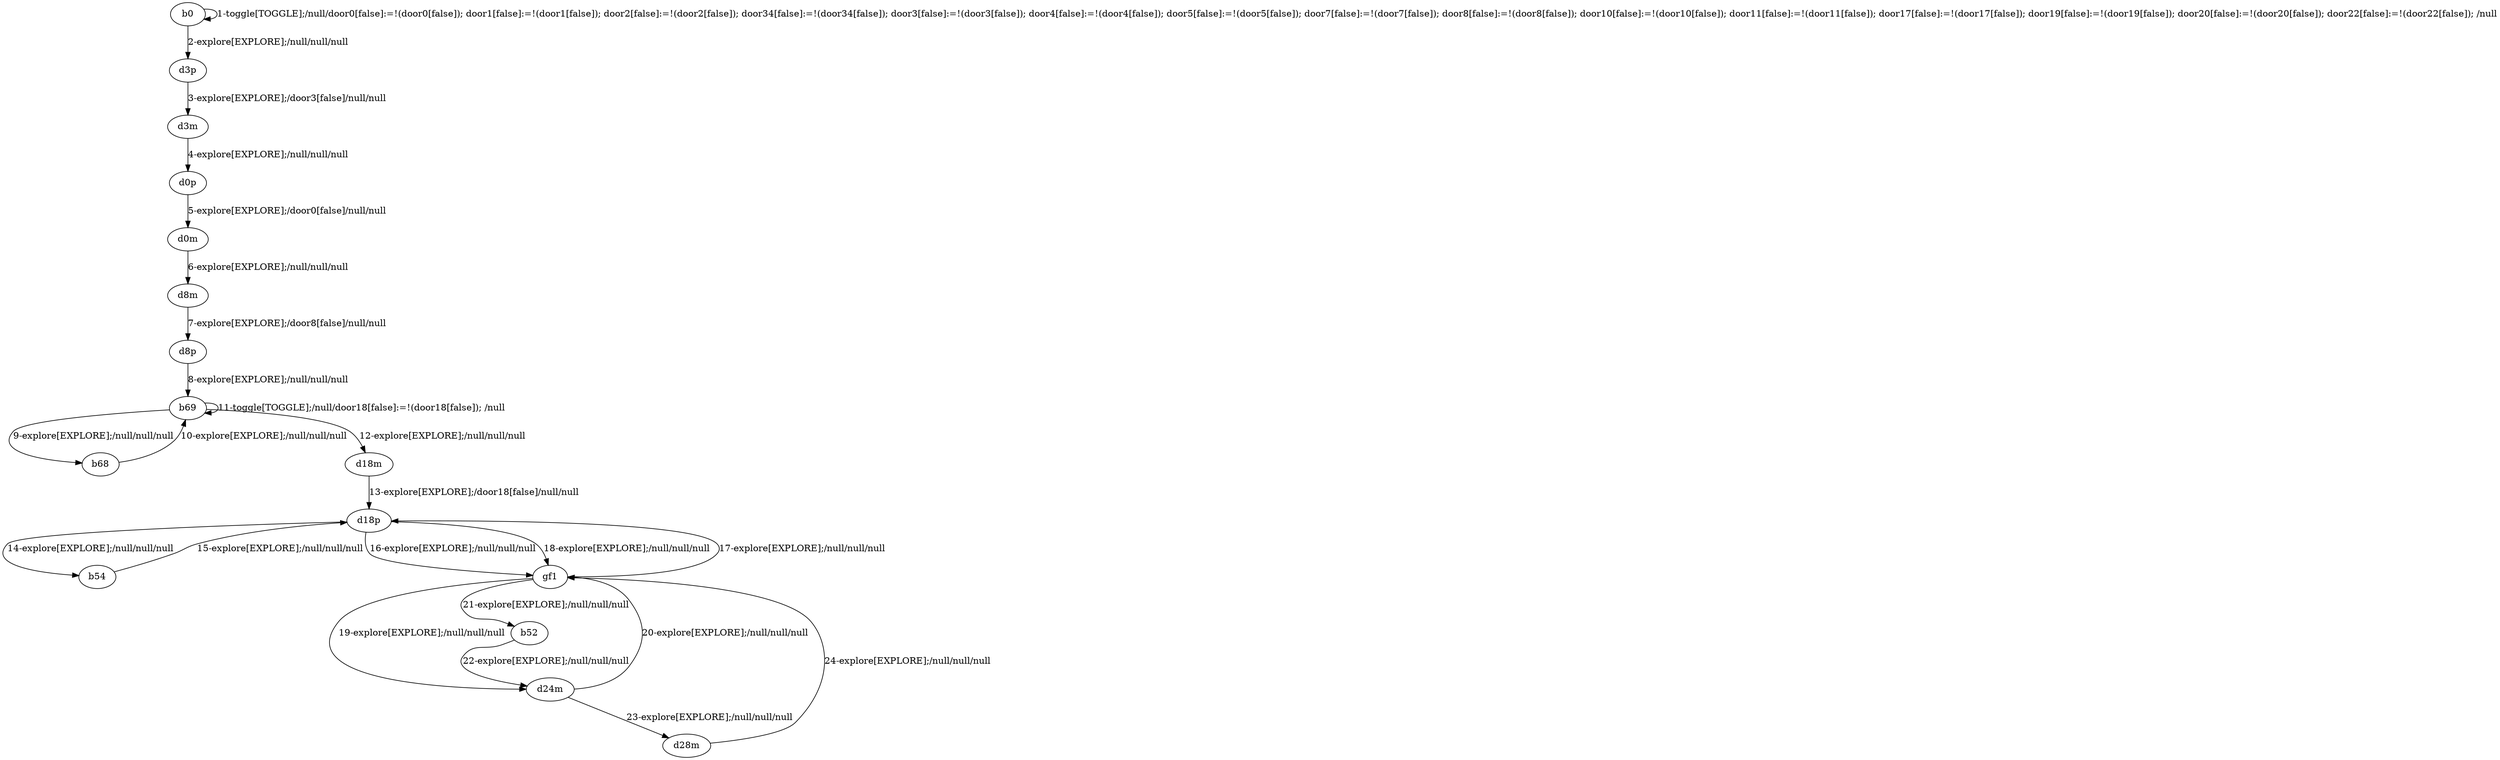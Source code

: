 # Total number of goals covered by this test: 1
# d28m --> gf1

digraph g {
"b0" -> "b0" [label = "1-toggle[TOGGLE];/null/door0[false]:=!(door0[false]); door1[false]:=!(door1[false]); door2[false]:=!(door2[false]); door34[false]:=!(door34[false]); door3[false]:=!(door3[false]); door4[false]:=!(door4[false]); door5[false]:=!(door5[false]); door7[false]:=!(door7[false]); door8[false]:=!(door8[false]); door10[false]:=!(door10[false]); door11[false]:=!(door11[false]); door17[false]:=!(door17[false]); door19[false]:=!(door19[false]); door20[false]:=!(door20[false]); door22[false]:=!(door22[false]); /null"];
"b0" -> "d3p" [label = "2-explore[EXPLORE];/null/null/null"];
"d3p" -> "d3m" [label = "3-explore[EXPLORE];/door3[false]/null/null"];
"d3m" -> "d0p" [label = "4-explore[EXPLORE];/null/null/null"];
"d0p" -> "d0m" [label = "5-explore[EXPLORE];/door0[false]/null/null"];
"d0m" -> "d8m" [label = "6-explore[EXPLORE];/null/null/null"];
"d8m" -> "d8p" [label = "7-explore[EXPLORE];/door8[false]/null/null"];
"d8p" -> "b69" [label = "8-explore[EXPLORE];/null/null/null"];
"b69" -> "b68" [label = "9-explore[EXPLORE];/null/null/null"];
"b68" -> "b69" [label = "10-explore[EXPLORE];/null/null/null"];
"b69" -> "b69" [label = "11-toggle[TOGGLE];/null/door18[false]:=!(door18[false]); /null"];
"b69" -> "d18m" [label = "12-explore[EXPLORE];/null/null/null"];
"d18m" -> "d18p" [label = "13-explore[EXPLORE];/door18[false]/null/null"];
"d18p" -> "b54" [label = "14-explore[EXPLORE];/null/null/null"];
"b54" -> "d18p" [label = "15-explore[EXPLORE];/null/null/null"];
"d18p" -> "gf1" [label = "16-explore[EXPLORE];/null/null/null"];
"gf1" -> "d18p" [label = "17-explore[EXPLORE];/null/null/null"];
"d18p" -> "gf1" [label = "18-explore[EXPLORE];/null/null/null"];
"gf1" -> "d24m" [label = "19-explore[EXPLORE];/null/null/null"];
"d24m" -> "gf1" [label = "20-explore[EXPLORE];/null/null/null"];
"gf1" -> "b52" [label = "21-explore[EXPLORE];/null/null/null"];
"b52" -> "d24m" [label = "22-explore[EXPLORE];/null/null/null"];
"d24m" -> "d28m" [label = "23-explore[EXPLORE];/null/null/null"];
"d28m" -> "gf1" [label = "24-explore[EXPLORE];/null/null/null"];
}